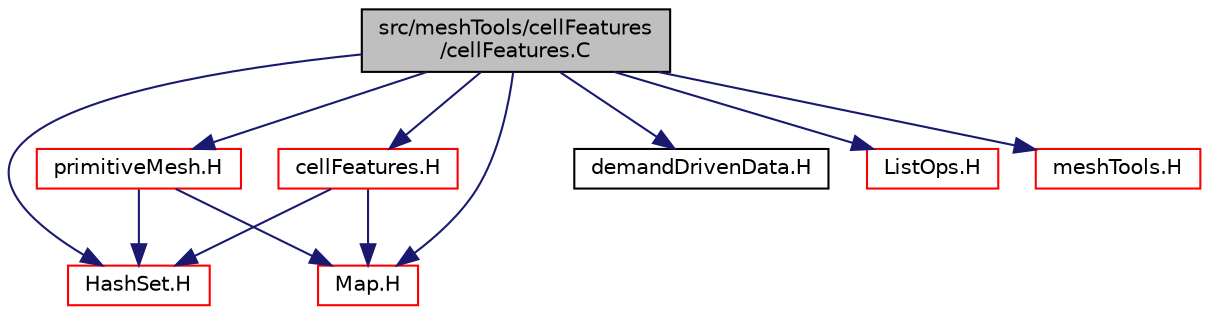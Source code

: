 digraph "src/meshTools/cellFeatures/cellFeatures.C"
{
  bgcolor="transparent";
  edge [fontname="Helvetica",fontsize="10",labelfontname="Helvetica",labelfontsize="10"];
  node [fontname="Helvetica",fontsize="10",shape=record];
  Node1 [label="src/meshTools/cellFeatures\l/cellFeatures.C",height=0.2,width=0.4,color="black", fillcolor="grey75", style="filled", fontcolor="black"];
  Node1 -> Node2 [color="midnightblue",fontsize="10",style="solid",fontname="Helvetica"];
  Node2 [label="cellFeatures.H",height=0.2,width=0.4,color="red",URL="$a07265.html"];
  Node2 -> Node3 [color="midnightblue",fontsize="10",style="solid",fontname="Helvetica"];
  Node3 [label="HashSet.H",height=0.2,width=0.4,color="red",URL="$a07602.html"];
  Node2 -> Node4 [color="midnightblue",fontsize="10",style="solid",fontname="Helvetica"];
  Node4 [label="Map.H",height=0.2,width=0.4,color="red",URL="$a07608.html"];
  Node1 -> Node5 [color="midnightblue",fontsize="10",style="solid",fontname="Helvetica"];
  Node5 [label="primitiveMesh.H",height=0.2,width=0.4,color="red",URL="$a08741.html"];
  Node5 -> Node3 [color="midnightblue",fontsize="10",style="solid",fontname="Helvetica"];
  Node5 -> Node4 [color="midnightblue",fontsize="10",style="solid",fontname="Helvetica"];
  Node1 -> Node3 [color="midnightblue",fontsize="10",style="solid",fontname="Helvetica"];
  Node1 -> Node4 [color="midnightblue",fontsize="10",style="solid",fontname="Helvetica"];
  Node1 -> Node6 [color="midnightblue",fontsize="10",style="solid",fontname="Helvetica"];
  Node6 [label="demandDrivenData.H",height=0.2,width=0.4,color="black",URL="$a08234.html",tooltip="Template functions to aid in the implementation of demand driven data. "];
  Node1 -> Node7 [color="midnightblue",fontsize="10",style="solid",fontname="Helvetica"];
  Node7 [label="ListOps.H",height=0.2,width=0.4,color="red",URL="$a07674.html",tooltip="Various functions to operate on Lists. "];
  Node1 -> Node8 [color="midnightblue",fontsize="10",style="solid",fontname="Helvetica"];
  Node8 [label="meshTools.H",height=0.2,width=0.4,color="red",URL="$a07332.html"];
}
